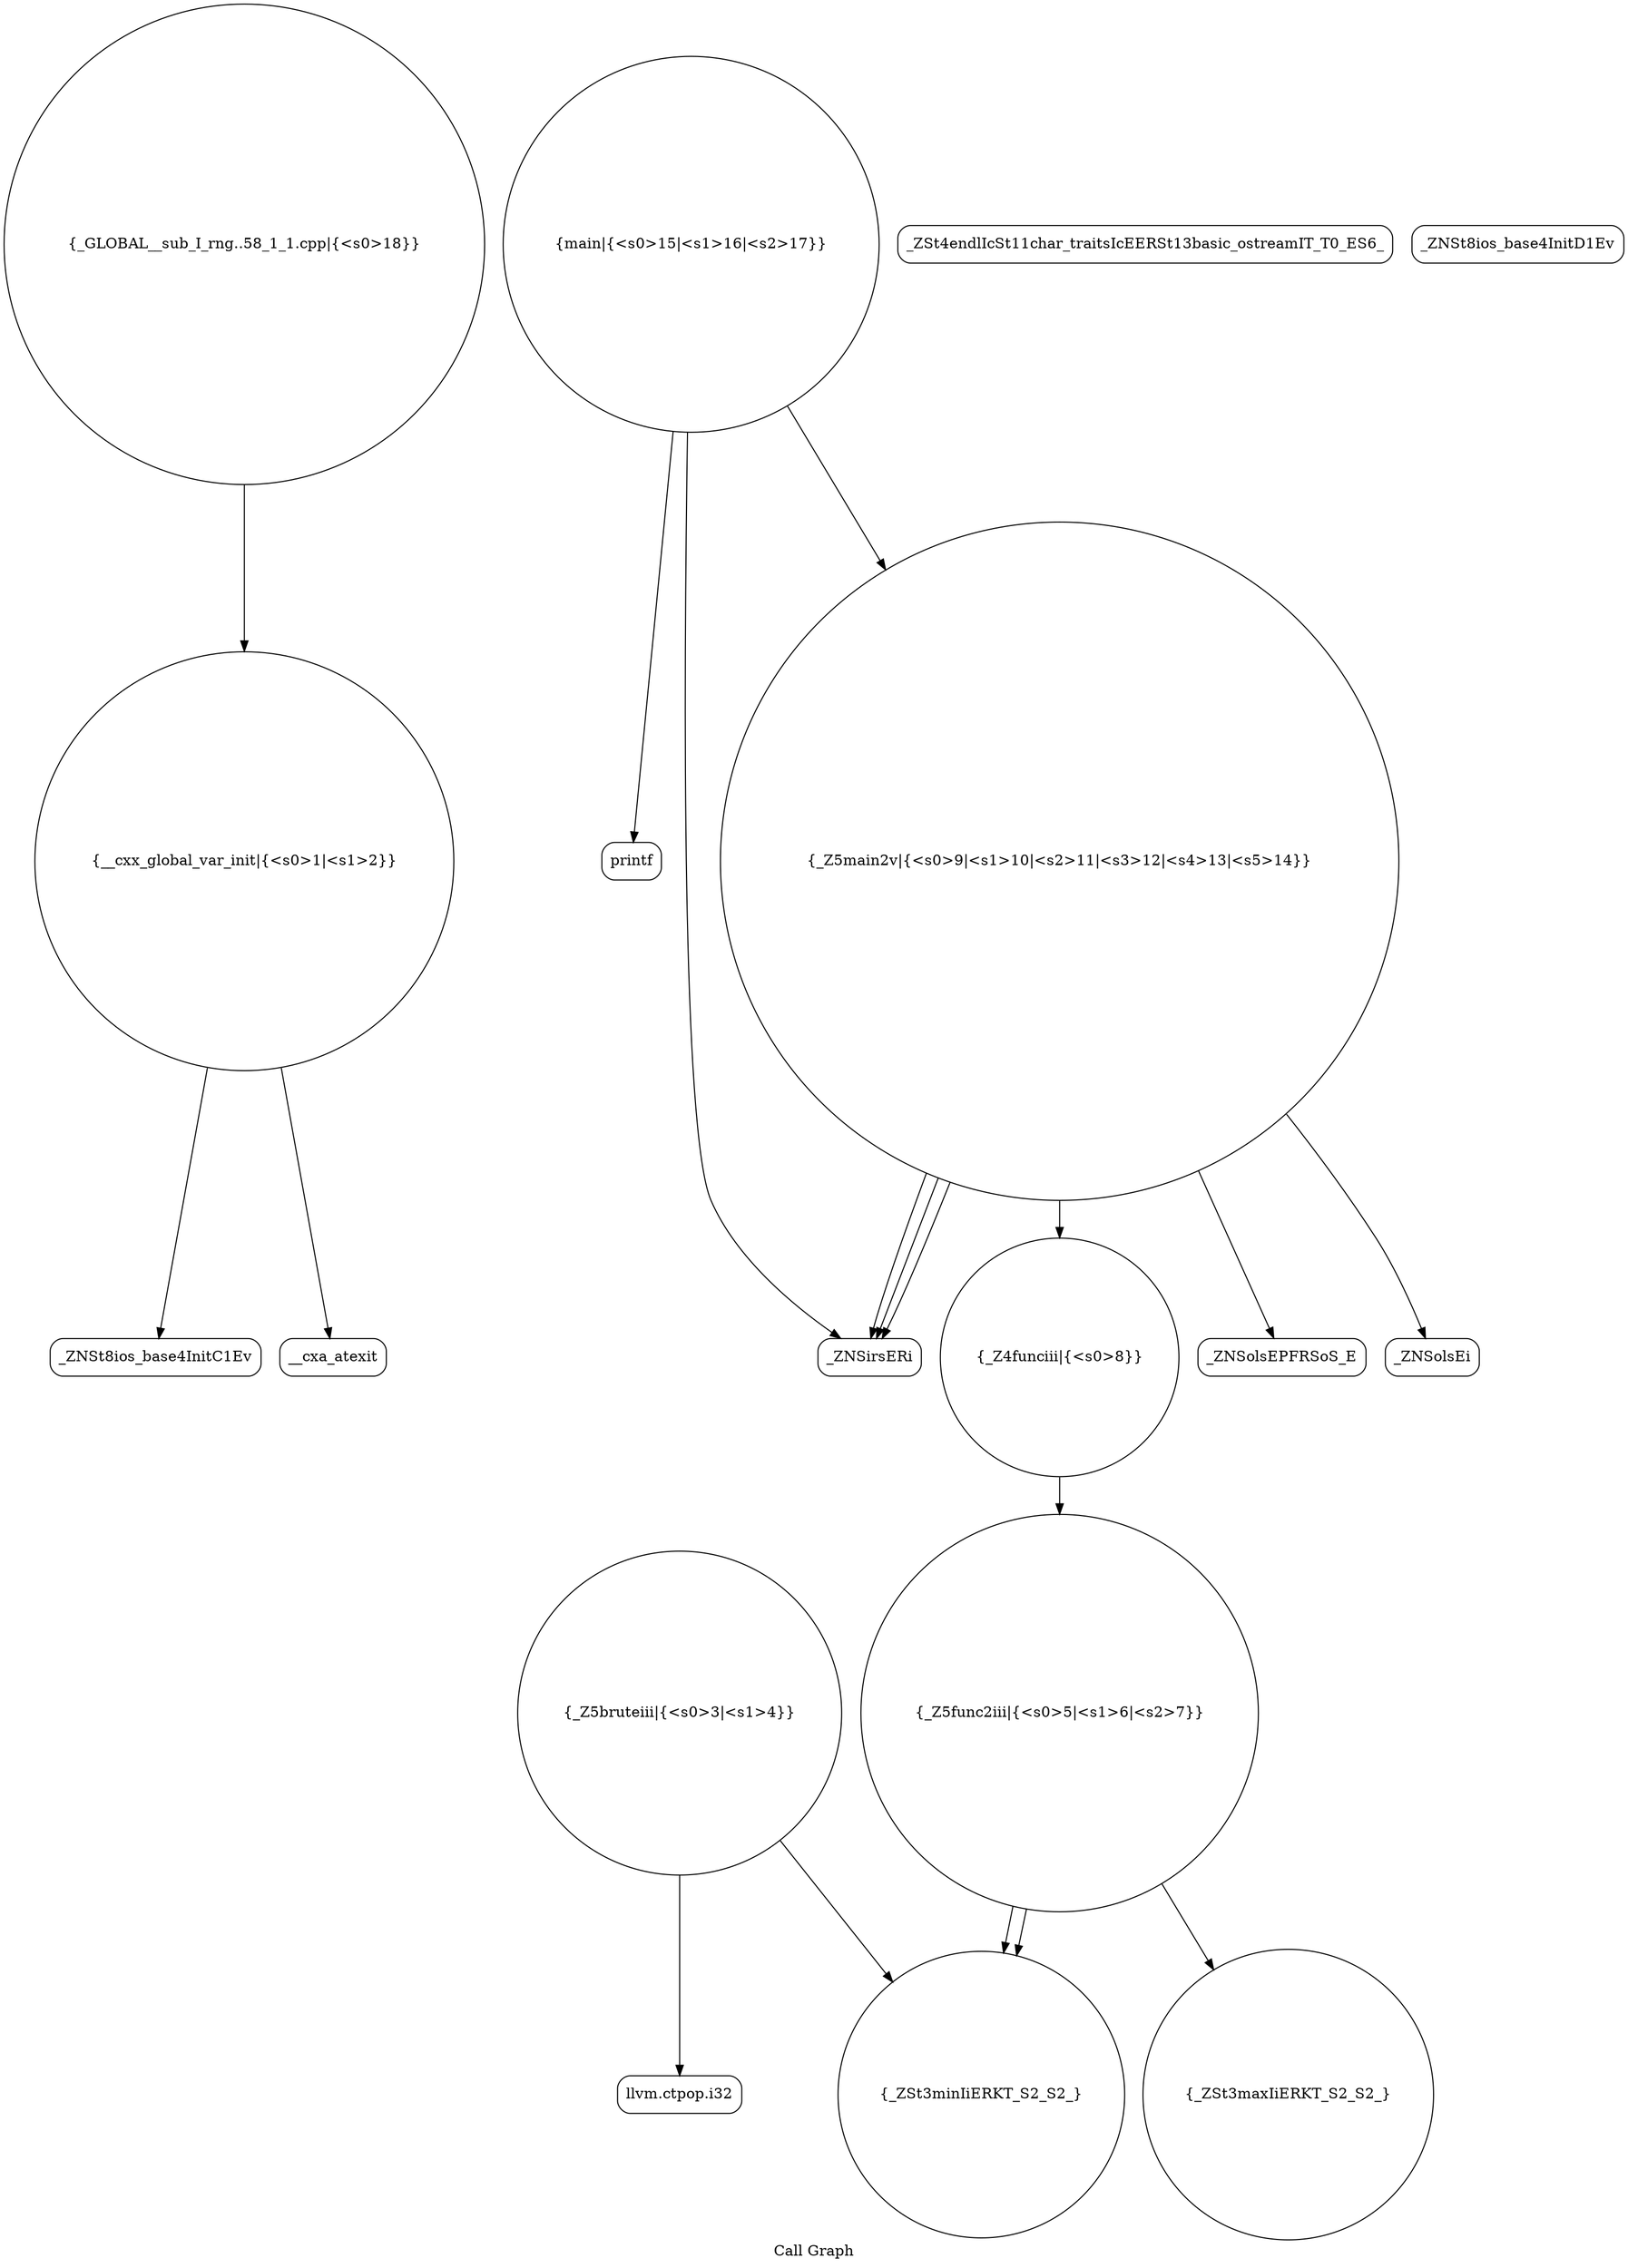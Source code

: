 digraph "Call Graph" {
	label="Call Graph";

	Node0x563f48671870 [shape=record,shape=circle,label="{__cxx_global_var_init|{<s0>1|<s1>2}}"];
	Node0x563f48671870:s0 -> Node0x563f48671d00[color=black];
	Node0x563f48671870:s1 -> Node0x563f48671e00[color=black];
	Node0x563f48672000 [shape=record,shape=circle,label="{_Z5func2iii|{<s0>5|<s1>6|<s2>7}}"];
	Node0x563f48672000:s0 -> Node0x563f48672080[color=black];
	Node0x563f48672000:s1 -> Node0x563f48671f80[color=black];
	Node0x563f48672000:s2 -> Node0x563f48671f80[color=black];
	Node0x563f48672380 [shape=record,shape=Mrecord,label="{_ZSt4endlIcSt11char_traitsIcEERSt13basic_ostreamIT_T0_ES6_}"];
	Node0x563f48671d80 [shape=record,shape=Mrecord,label="{_ZNSt8ios_base4InitD1Ev}"];
	Node0x563f48672100 [shape=record,shape=circle,label="{_Z4funciii|{<s0>8}}"];
	Node0x563f48672100:s0 -> Node0x563f48672000[color=black];
	Node0x563f48672480 [shape=record,shape=Mrecord,label="{printf}"];
	Node0x563f48671e80 [shape=record,shape=circle,label="{_Z5bruteiii|{<s0>3|<s1>4}}"];
	Node0x563f48671e80:s0 -> Node0x563f48671f00[color=black];
	Node0x563f48671e80:s1 -> Node0x563f48671f80[color=black];
	Node0x563f48672200 [shape=record,shape=Mrecord,label="{_ZNSirsERi}"];
	Node0x563f48671f80 [shape=record,shape=circle,label="{_ZSt3minIiERKT_S2_S2_}"];
	Node0x563f48672300 [shape=record,shape=Mrecord,label="{_ZNSolsEPFRSoS_E}"];
	Node0x563f48671d00 [shape=record,shape=Mrecord,label="{_ZNSt8ios_base4InitC1Ev}"];
	Node0x563f48672080 [shape=record,shape=circle,label="{_ZSt3maxIiERKT_S2_S2_}"];
	Node0x563f48672400 [shape=record,shape=circle,label="{main|{<s0>15|<s1>16|<s2>17}}"];
	Node0x563f48672400:s0 -> Node0x563f48672200[color=black];
	Node0x563f48672400:s1 -> Node0x563f48672480[color=black];
	Node0x563f48672400:s2 -> Node0x563f48672180[color=black];
	Node0x563f48671e00 [shape=record,shape=Mrecord,label="{__cxa_atexit}"];
	Node0x563f48672180 [shape=record,shape=circle,label="{_Z5main2v|{<s0>9|<s1>10|<s2>11|<s3>12|<s4>13|<s5>14}}"];
	Node0x563f48672180:s0 -> Node0x563f48672200[color=black];
	Node0x563f48672180:s1 -> Node0x563f48672200[color=black];
	Node0x563f48672180:s2 -> Node0x563f48672200[color=black];
	Node0x563f48672180:s3 -> Node0x563f48672100[color=black];
	Node0x563f48672180:s4 -> Node0x563f48672280[color=black];
	Node0x563f48672180:s5 -> Node0x563f48672300[color=black];
	Node0x563f48672500 [shape=record,shape=circle,label="{_GLOBAL__sub_I_rng..58_1_1.cpp|{<s0>18}}"];
	Node0x563f48672500:s0 -> Node0x563f48671870[color=black];
	Node0x563f48671f00 [shape=record,shape=Mrecord,label="{llvm.ctpop.i32}"];
	Node0x563f48672280 [shape=record,shape=Mrecord,label="{_ZNSolsEi}"];
}
